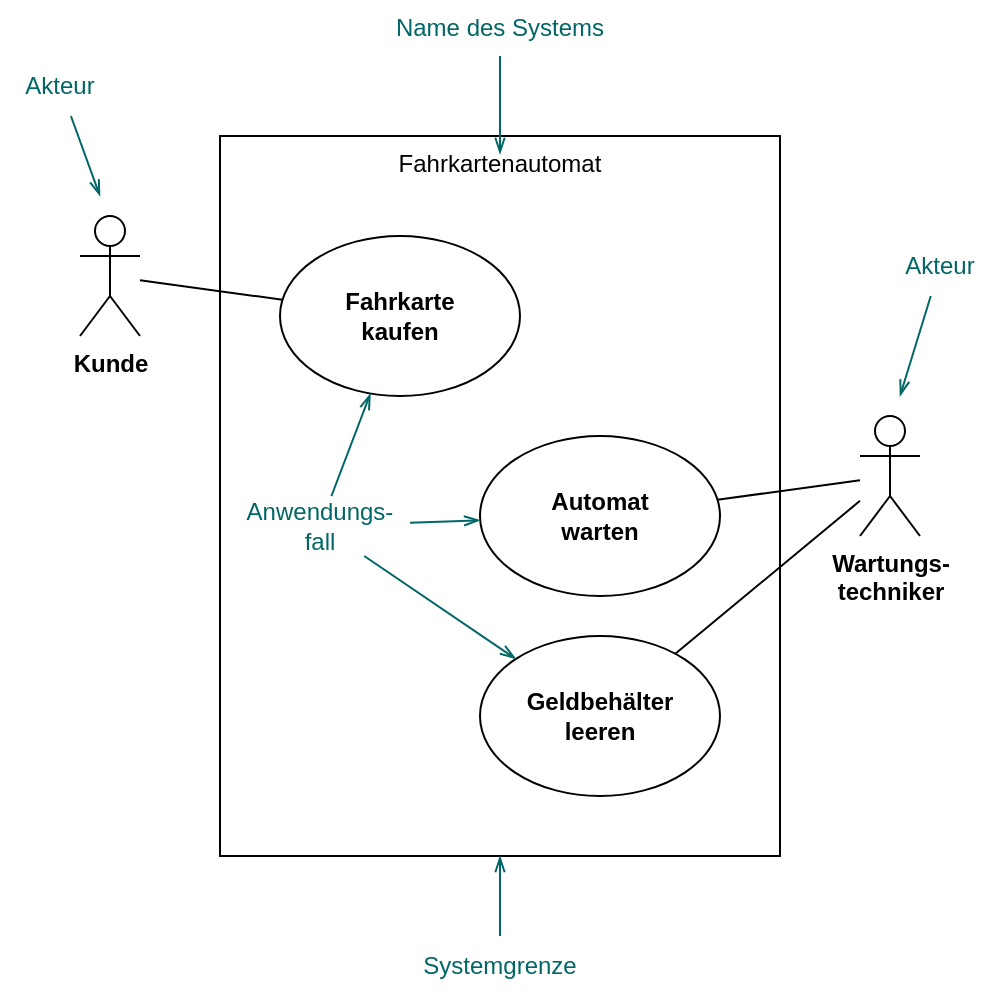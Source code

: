 <mxfile version="22.0.8" type="device">
  <diagram name="Seite-1" id="XE3J6MwuaCHnsHoTBa3w">
    <mxGraphModel dx="1500" dy="809" grid="1" gridSize="10" guides="1" tooltips="1" connect="1" arrows="1" fold="1" page="1" pageScale="1" pageWidth="827" pageHeight="1169" math="0" shadow="0">
      <root>
        <mxCell id="0" />
        <mxCell id="1" parent="0" />
        <mxCell id="OURwhKMCkHObsWXmyVqX-9" value="Fahrkartenautomat" style="rounded=0;whiteSpace=wrap;html=1;verticalAlign=top;" vertex="1" parent="1">
          <mxGeometry x="120" y="80" width="280" height="360" as="geometry" />
        </mxCell>
        <mxCell id="OURwhKMCkHObsWXmyVqX-1" value="&lt;b&gt;Fahrkarte&lt;br&gt;kaufen&lt;/b&gt;" style="ellipse;whiteSpace=wrap;html=1;" vertex="1" parent="1">
          <mxGeometry x="150" y="130" width="120" height="80" as="geometry" />
        </mxCell>
        <mxCell id="OURwhKMCkHObsWXmyVqX-2" value="&lt;b&gt;Kunde&lt;/b&gt;" style="shape=umlActor;verticalLabelPosition=bottom;verticalAlign=top;html=1;outlineConnect=0;" vertex="1" parent="1">
          <mxGeometry x="50" y="120" width="30" height="60" as="geometry" />
        </mxCell>
        <mxCell id="OURwhKMCkHObsWXmyVqX-3" value="&lt;b&gt;Wartungs-&lt;br&gt;techniker&lt;/b&gt;" style="shape=umlActor;verticalLabelPosition=bottom;verticalAlign=top;html=1;outlineConnect=0;" vertex="1" parent="1">
          <mxGeometry x="440" y="220" width="30" height="60" as="geometry" />
        </mxCell>
        <mxCell id="OURwhKMCkHObsWXmyVqX-4" value="&lt;b&gt;Automat&lt;br&gt;warten&lt;br&gt;&lt;/b&gt;" style="ellipse;whiteSpace=wrap;html=1;" vertex="1" parent="1">
          <mxGeometry x="250" y="230" width="120" height="80" as="geometry" />
        </mxCell>
        <mxCell id="OURwhKMCkHObsWXmyVqX-5" value="&lt;b&gt;Geldbehälter&lt;br&gt;leeren&lt;br&gt;&lt;/b&gt;" style="ellipse;whiteSpace=wrap;html=1;" vertex="1" parent="1">
          <mxGeometry x="250" y="330" width="120" height="80" as="geometry" />
        </mxCell>
        <mxCell id="OURwhKMCkHObsWXmyVqX-6" value="" style="endArrow=none;html=1;rounded=0;" edge="1" parent="1" source="OURwhKMCkHObsWXmyVqX-2" target="OURwhKMCkHObsWXmyVqX-1">
          <mxGeometry width="50" height="50" relative="1" as="geometry">
            <mxPoint x="390" y="320" as="sourcePoint" />
            <mxPoint x="440" y="270" as="targetPoint" />
          </mxGeometry>
        </mxCell>
        <mxCell id="OURwhKMCkHObsWXmyVqX-7" value="" style="endArrow=none;html=1;rounded=0;" edge="1" parent="1" source="OURwhKMCkHObsWXmyVqX-3" target="OURwhKMCkHObsWXmyVqX-4">
          <mxGeometry width="50" height="50" relative="1" as="geometry">
            <mxPoint x="390" y="320" as="sourcePoint" />
            <mxPoint x="440" y="270" as="targetPoint" />
          </mxGeometry>
        </mxCell>
        <mxCell id="OURwhKMCkHObsWXmyVqX-8" value="" style="endArrow=none;html=1;rounded=0;" edge="1" parent="1" source="OURwhKMCkHObsWXmyVqX-3" target="OURwhKMCkHObsWXmyVqX-5">
          <mxGeometry width="50" height="50" relative="1" as="geometry">
            <mxPoint x="390" y="320" as="sourcePoint" />
            <mxPoint x="440" y="270" as="targetPoint" />
          </mxGeometry>
        </mxCell>
        <mxCell id="OURwhKMCkHObsWXmyVqX-10" value="Akteur" style="text;html=1;strokeColor=none;fillColor=none;align=center;verticalAlign=middle;whiteSpace=wrap;rounded=0;fontColor=#006666;" vertex="1" parent="1">
          <mxGeometry x="10" y="40" width="60" height="30" as="geometry" />
        </mxCell>
        <mxCell id="OURwhKMCkHObsWXmyVqX-11" value="" style="endArrow=openThin;html=1;rounded=0;strokeColor=#006666;endFill=0;" edge="1" parent="1" source="OURwhKMCkHObsWXmyVqX-10">
          <mxGeometry width="50" height="50" relative="1" as="geometry">
            <mxPoint x="431" y="397" as="sourcePoint" />
            <mxPoint x="60" y="110" as="targetPoint" />
          </mxGeometry>
        </mxCell>
        <mxCell id="OURwhKMCkHObsWXmyVqX-12" value="Akteur" style="text;html=1;strokeColor=none;fillColor=none;align=center;verticalAlign=middle;whiteSpace=wrap;rounded=0;fontColor=#006666;" vertex="1" parent="1">
          <mxGeometry x="450" y="130" width="60" height="30" as="geometry" />
        </mxCell>
        <mxCell id="OURwhKMCkHObsWXmyVqX-13" value="" style="endArrow=openThin;html=1;rounded=0;strokeColor=#006666;endFill=0;" edge="1" parent="1" source="OURwhKMCkHObsWXmyVqX-12">
          <mxGeometry width="50" height="50" relative="1" as="geometry">
            <mxPoint x="891" y="407" as="sourcePoint" />
            <mxPoint x="460" y="210" as="targetPoint" />
          </mxGeometry>
        </mxCell>
        <mxCell id="OURwhKMCkHObsWXmyVqX-14" value="Name des Systems" style="text;html=1;strokeColor=none;fillColor=none;align=center;verticalAlign=middle;whiteSpace=wrap;rounded=0;fontColor=#006666;" vertex="1" parent="1">
          <mxGeometry x="200" y="12" width="120" height="28" as="geometry" />
        </mxCell>
        <mxCell id="OURwhKMCkHObsWXmyVqX-15" value="" style="endArrow=openThin;html=1;rounded=0;strokeColor=#006666;endFill=0;" edge="1" parent="1" source="OURwhKMCkHObsWXmyVqX-14">
          <mxGeometry width="50" height="50" relative="1" as="geometry">
            <mxPoint x="172.358" y="72.5" as="sourcePoint" />
            <mxPoint x="260" y="89" as="targetPoint" />
          </mxGeometry>
        </mxCell>
        <mxCell id="OURwhKMCkHObsWXmyVqX-16" value="Anwendungs-&lt;br&gt;fall" style="text;html=1;strokeColor=none;fillColor=none;align=center;verticalAlign=middle;whiteSpace=wrap;rounded=0;fontColor=#006666;" vertex="1" parent="1">
          <mxGeometry x="125" y="260" width="90" height="30" as="geometry" />
        </mxCell>
        <mxCell id="OURwhKMCkHObsWXmyVqX-17" value="" style="endArrow=openThin;html=1;rounded=0;strokeColor=#006666;endFill=0;" edge="1" parent="1" source="OURwhKMCkHObsWXmyVqX-16" target="OURwhKMCkHObsWXmyVqX-1">
          <mxGeometry width="50" height="50" relative="1" as="geometry">
            <mxPoint x="441" y="592" as="sourcePoint" />
            <mxPoint x="70" y="305" as="targetPoint" />
          </mxGeometry>
        </mxCell>
        <mxCell id="OURwhKMCkHObsWXmyVqX-18" value="" style="endArrow=openThin;html=1;rounded=0;strokeColor=#006666;endFill=0;" edge="1" parent="1" source="OURwhKMCkHObsWXmyVqX-16" target="OURwhKMCkHObsWXmyVqX-4">
          <mxGeometry width="50" height="50" relative="1" as="geometry">
            <mxPoint x="180" y="290" as="sourcePoint" />
            <mxPoint x="212" y="218" as="targetPoint" />
          </mxGeometry>
        </mxCell>
        <mxCell id="OURwhKMCkHObsWXmyVqX-19" value="" style="endArrow=openThin;html=1;rounded=0;strokeColor=#006666;endFill=0;" edge="1" parent="1" source="OURwhKMCkHObsWXmyVqX-16" target="OURwhKMCkHObsWXmyVqX-5">
          <mxGeometry width="50" height="50" relative="1" as="geometry">
            <mxPoint x="192" y="290" as="sourcePoint" />
            <mxPoint x="222" y="228" as="targetPoint" />
          </mxGeometry>
        </mxCell>
        <mxCell id="OURwhKMCkHObsWXmyVqX-23" value="Systemgrenze" style="text;html=1;strokeColor=none;fillColor=none;align=center;verticalAlign=middle;whiteSpace=wrap;rounded=0;fontColor=#006666;" vertex="1" parent="1">
          <mxGeometry x="210" y="480" width="100" height="30" as="geometry" />
        </mxCell>
        <mxCell id="OURwhKMCkHObsWXmyVqX-24" value="" style="endArrow=openThin;html=1;rounded=0;strokeColor=#006666;endFill=0;entryX=0.5;entryY=1;entryDx=0;entryDy=0;" edge="1" parent="1" source="OURwhKMCkHObsWXmyVqX-23" target="OURwhKMCkHObsWXmyVqX-9">
          <mxGeometry width="50" height="50" relative="1" as="geometry">
            <mxPoint x="571" y="837" as="sourcePoint" />
            <mxPoint x="200" y="550" as="targetPoint" />
          </mxGeometry>
        </mxCell>
      </root>
    </mxGraphModel>
  </diagram>
</mxfile>
